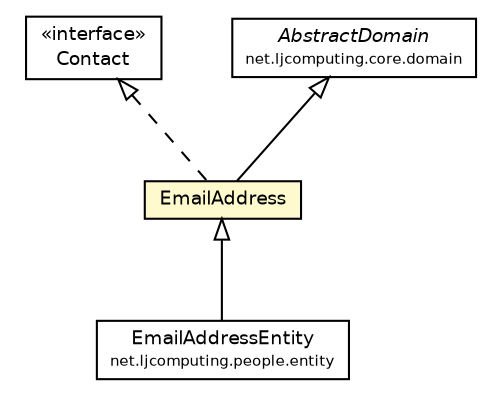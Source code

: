 #!/usr/local/bin/dot
#
# Class diagram 
# Generated by UMLGraph version R5_6 (http://www.umlgraph.org/)
#

digraph G {
	edge [fontname="Helvetica",fontsize=10,labelfontname="Helvetica",labelfontsize=10];
	node [fontname="Helvetica",fontsize=10,shape=plaintext];
	nodesep=0.25;
	ranksep=0.5;
	// net.ljcomputing.people.entity.EmailAddressEntity
	c596 [label=<<table title="net.ljcomputing.people.entity.EmailAddressEntity" border="0" cellborder="1" cellspacing="0" cellpadding="2" port="p" href="../entity/EmailAddressEntity.html">
		<tr><td><table border="0" cellspacing="0" cellpadding="1">
<tr><td align="center" balign="center"> EmailAddressEntity </td></tr>
<tr><td align="center" balign="center"><font point-size="7.0"> net.ljcomputing.people.entity </font></td></tr>
		</table></td></tr>
		</table>>, URL="../entity/EmailAddressEntity.html", fontname="Helvetica", fontcolor="black", fontsize=9.0];
	// net.ljcomputing.people.domain.EmailAddress
	c611 [label=<<table title="net.ljcomputing.people.domain.EmailAddress" border="0" cellborder="1" cellspacing="0" cellpadding="2" port="p" bgcolor="lemonChiffon" href="./EmailAddress.html">
		<tr><td><table border="0" cellspacing="0" cellpadding="1">
<tr><td align="center" balign="center"> EmailAddress </td></tr>
		</table></td></tr>
		</table>>, URL="./EmailAddress.html", fontname="Helvetica", fontcolor="black", fontsize=9.0];
	// net.ljcomputing.people.domain.Contact
	c614 [label=<<table title="net.ljcomputing.people.domain.Contact" border="0" cellborder="1" cellspacing="0" cellpadding="2" port="p" href="./Contact.html">
		<tr><td><table border="0" cellspacing="0" cellpadding="1">
<tr><td align="center" balign="center"> &#171;interface&#187; </td></tr>
<tr><td align="center" balign="center"> Contact </td></tr>
		</table></td></tr>
		</table>>, URL="./Contact.html", fontname="Helvetica", fontcolor="black", fontsize=9.0];
	//net.ljcomputing.people.entity.EmailAddressEntity extends net.ljcomputing.people.domain.EmailAddress
	c611:p -> c596:p [dir=back,arrowtail=empty];
	//net.ljcomputing.people.domain.EmailAddress extends net.ljcomputing.core.domain.AbstractDomain
	c627:p -> c611:p [dir=back,arrowtail=empty];
	//net.ljcomputing.people.domain.EmailAddress implements net.ljcomputing.people.domain.Contact
	c614:p -> c611:p [dir=back,arrowtail=empty,style=dashed];
	// net.ljcomputing.core.domain.AbstractDomain
	c627 [label=<<table title="net.ljcomputing.core.domain.AbstractDomain" border="0" cellborder="1" cellspacing="0" cellpadding="2" port="p">
		<tr><td><table border="0" cellspacing="0" cellpadding="1">
<tr><td align="center" balign="center"><font face="Helvetica-Oblique"> AbstractDomain </font></td></tr>
<tr><td align="center" balign="center"><font point-size="7.0"> net.ljcomputing.core.domain </font></td></tr>
		</table></td></tr>
		</table>>, URL="null", fontname="Helvetica", fontcolor="black", fontsize=9.0];
}

